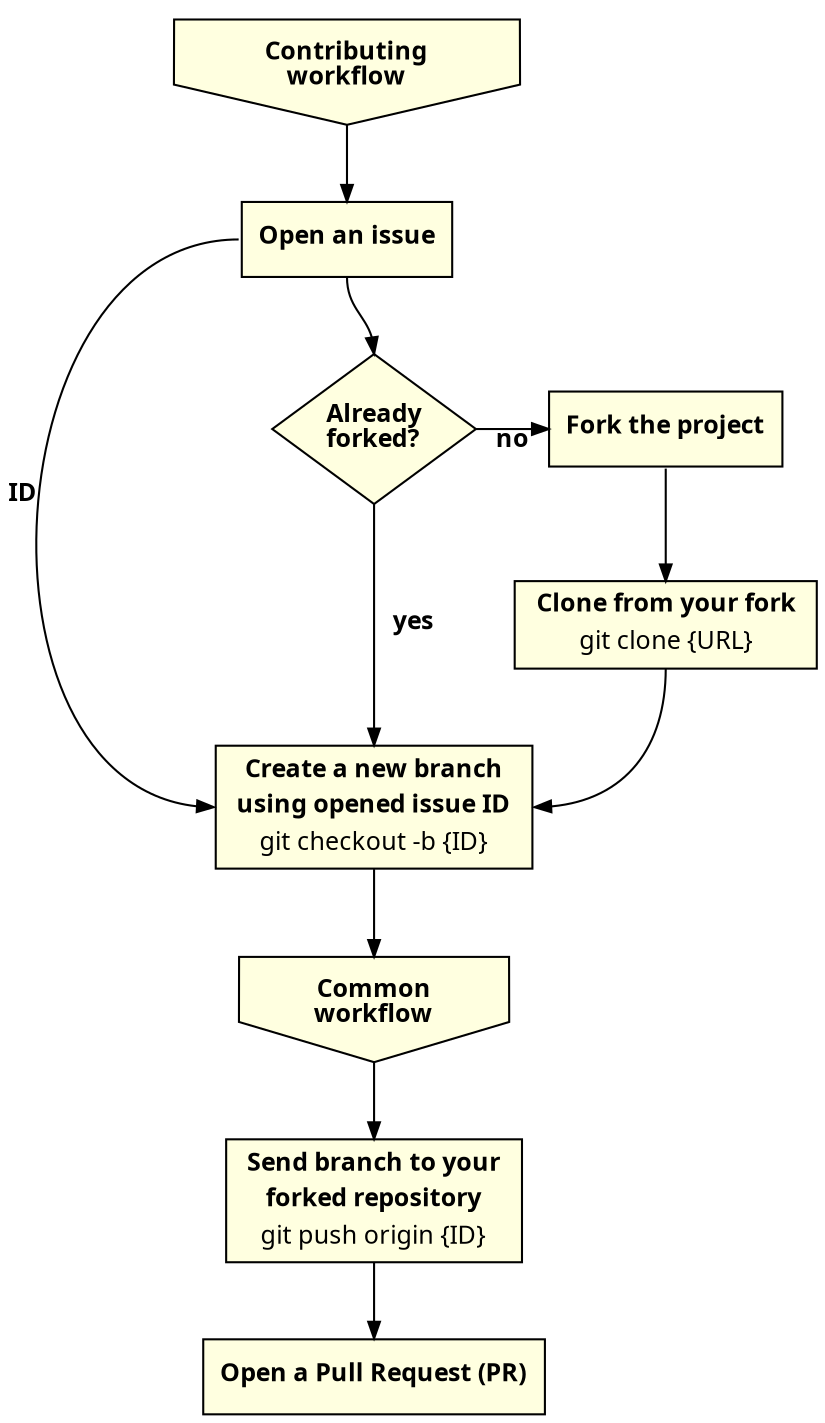 digraph contributingworkflow {
    //splines = ortho;

    edge [
        arrowsize = 0.8,
        fontname = "Verdana",
        fontsize = 12
    ]

    node [
        shape = rect,
        style = filled,
        fillcolor = lightyellow,
        fontname = "Verdana",
        fontsize = 12
    ]

    // workflow
    contributing_workflow [
        shape = invhouse,
        label = <<b>Contributing<br/>workflow</b>>
    ]
    common_workflow [
        shape = invhouse,
        label = <<b>Common<br/>workflow</b>>
    ]

    // actions
    open_issue [label = <<b>Open an issue</b>>]
    fork_project [label = <<b>Fork the project</b>>, group = g1]
    pull_request [label = <<b>Open a Pull Request (PR)</b>>]

    // decisions
    already_forked [
        shape = diamond,
        label = <<b>Already<br/>forked?</b>>,
        height = 1
    ]

    // commands
    git_clone [
        label = <
            <table border="0" cellborder="0" cellspacing="0">
            <tr><td><b>Clone from your fork</b></td></tr>
            <tr><td>git clone {URL}</td></tr>
            </table>
        >,
        group = g1
    ]
    git_checkout_branch [
        label = <
            <table border="0" cellborder="0" cellspacing="0">
            <tr><td><b>Create a new branch</b></td></tr>
            <tr><td><b>using opened issue ID</b></td></tr>
            <tr><td>git checkout -b {ID}</td></tr>
            </table>
        >
    ]
    git_push [
        label = <
            <table border="0" cellborder="0" cellspacing="0">
            <tr><td><b>Send branch to your</b></td></tr>
            <tr><td><b>forked repository</b></td></tr>
            <tr><td>git push origin {ID}</td></tr>
            </table>
        >
    ]

    // relations
    contributing_workflow -> open_issue
    open_issue:s -> already_forked:n
    already_forked -> git_checkout_branch [label = <<b>   yes</b>>]
    already_forked -> fork_project [xlabel = <<b>  no  </b>>]
    open_issue:w -> git_checkout_branch:w [xlabel = <<b>ID</b>>]
    git_checkout_branch -> common_workflow
    common_workflow -> git_push
    git_push -> pull_request
    fork_project:s -> git_clone:n
    git_clone:s -> git_checkout_branch:e

    // put already_forked  and fork_project in the same row
    {rank = same; already_forked; fork_project; }
}
